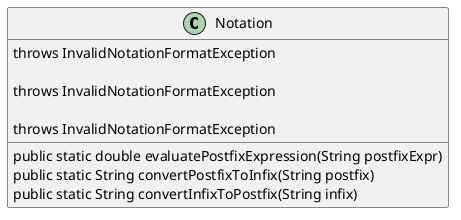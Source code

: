 @startuml

class Notation{


public static double evaluatePostfixExpression(String postfixExpr)
            throws InvalidNotationFormatException

public static String convertPostfixToInfix(String postfix)
            throws InvalidNotationFormatException

 public static String convertInfixToPostfix(String infix)
            throws InvalidNotationFormatException

}


@enduml